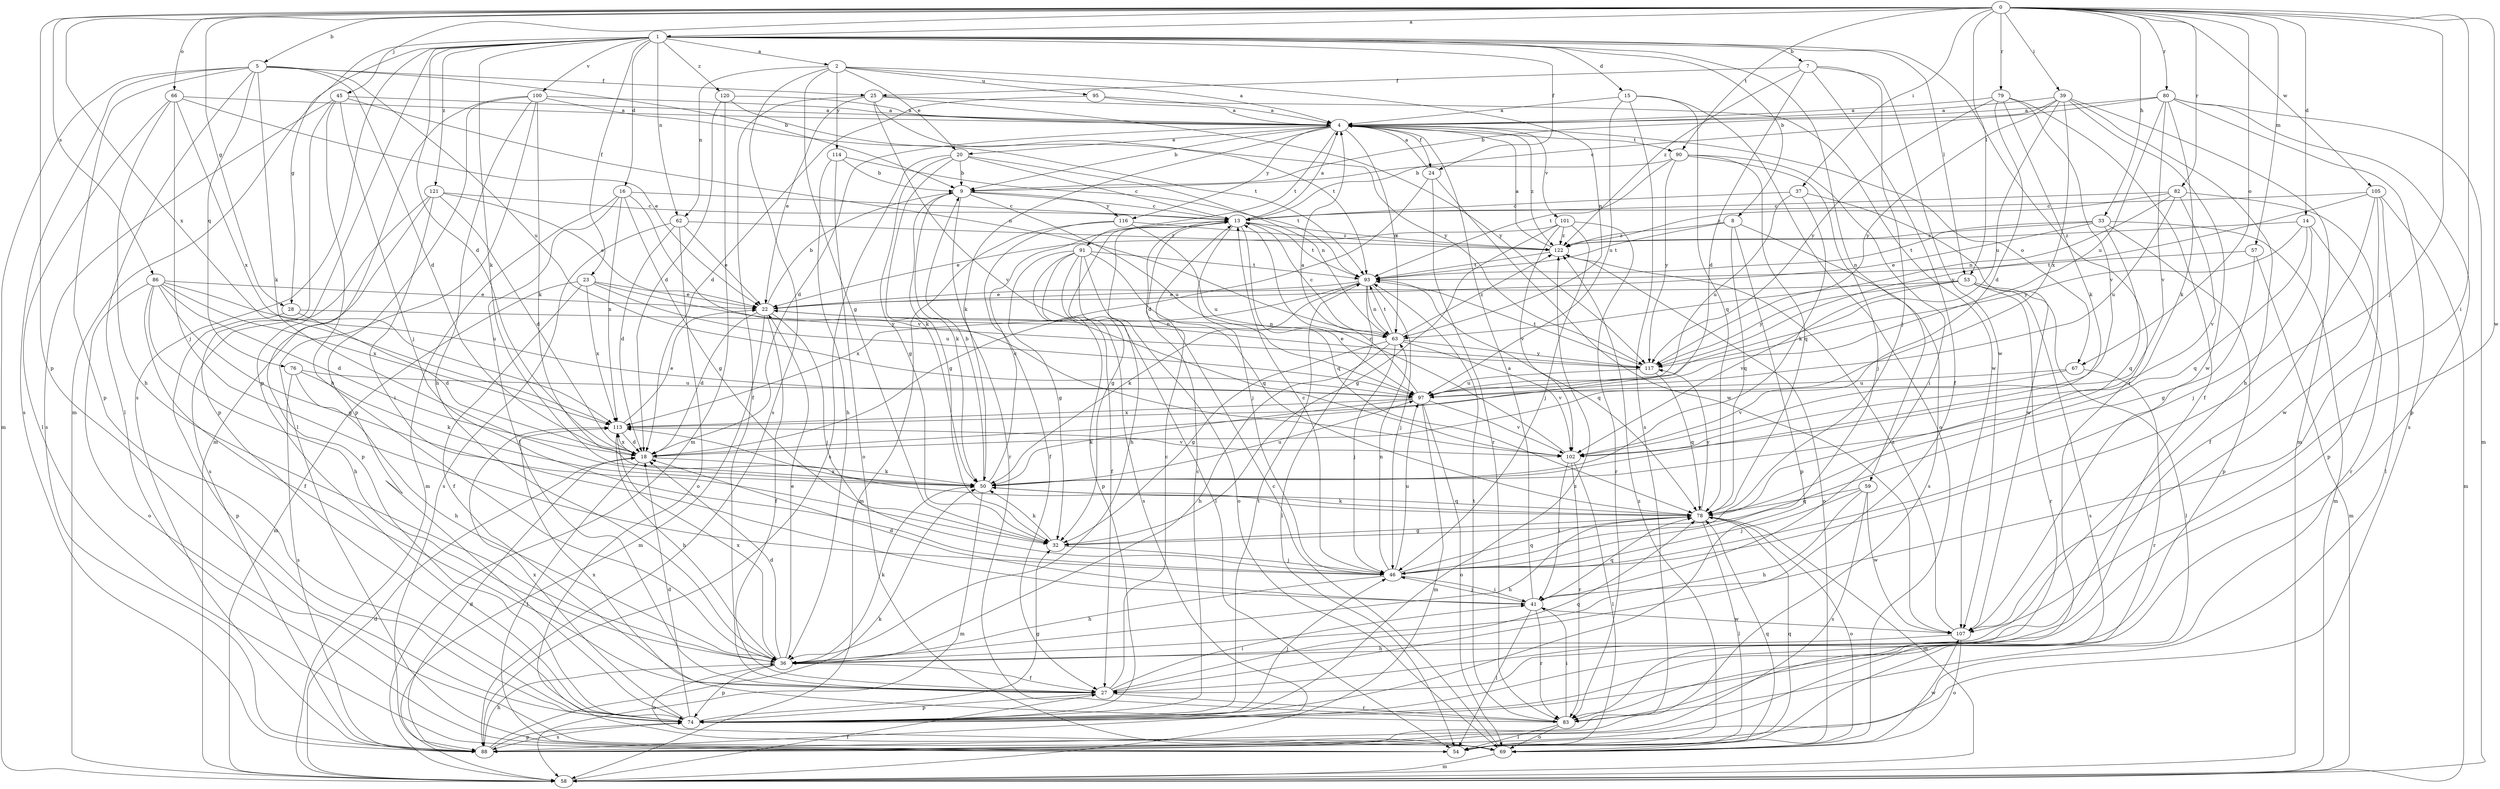 strict digraph  {
0;
1;
2;
4;
5;
7;
8;
9;
13;
14;
15;
16;
18;
20;
22;
23;
24;
25;
27;
28;
32;
33;
36;
37;
39;
41;
45;
46;
50;
53;
54;
57;
58;
59;
62;
63;
66;
67;
69;
74;
76;
78;
79;
80;
82;
83;
86;
88;
90;
91;
93;
95;
97;
100;
101;
102;
105;
107;
113;
114;
116;
117;
120;
121;
122;
0 -> 1  [label=a];
0 -> 5  [label=b];
0 -> 14  [label=d];
0 -> 28  [label=g];
0 -> 33  [label=h];
0 -> 37  [label=i];
0 -> 39  [label=i];
0 -> 41  [label=i];
0 -> 45  [label=j];
0 -> 46  [label=j];
0 -> 53  [label=l];
0 -> 57  [label=m];
0 -> 66  [label=o];
0 -> 67  [label=o];
0 -> 74  [label=p];
0 -> 79  [label=r];
0 -> 80  [label=r];
0 -> 82  [label=r];
0 -> 86  [label=s];
0 -> 90  [label=t];
0 -> 105  [label=w];
0 -> 107  [label=w];
0 -> 113  [label=x];
1 -> 2  [label=a];
1 -> 7  [label=b];
1 -> 8  [label=b];
1 -> 15  [label=d];
1 -> 16  [label=d];
1 -> 18  [label=d];
1 -> 23  [label=f];
1 -> 24  [label=f];
1 -> 28  [label=g];
1 -> 50  [label=k];
1 -> 53  [label=l];
1 -> 58  [label=m];
1 -> 59  [label=n];
1 -> 62  [label=n];
1 -> 74  [label=p];
1 -> 83  [label=r];
1 -> 88  [label=s];
1 -> 100  [label=v];
1 -> 120  [label=z];
1 -> 121  [label=z];
2 -> 4  [label=a];
2 -> 20  [label=e];
2 -> 32  [label=g];
2 -> 62  [label=n];
2 -> 63  [label=n];
2 -> 88  [label=s];
2 -> 95  [label=u];
2 -> 114  [label=y];
4 -> 9  [label=b];
4 -> 18  [label=d];
4 -> 20  [label=e];
4 -> 24  [label=f];
4 -> 50  [label=k];
4 -> 63  [label=n];
4 -> 67  [label=o];
4 -> 90  [label=t];
4 -> 91  [label=t];
4 -> 101  [label=v];
4 -> 116  [label=y];
4 -> 122  [label=z];
5 -> 9  [label=b];
5 -> 18  [label=d];
5 -> 25  [label=f];
5 -> 50  [label=k];
5 -> 54  [label=l];
5 -> 58  [label=m];
5 -> 74  [label=p];
5 -> 76  [label=q];
5 -> 88  [label=s];
5 -> 97  [label=u];
7 -> 18  [label=d];
7 -> 25  [label=f];
7 -> 27  [label=f];
7 -> 46  [label=j];
7 -> 107  [label=w];
7 -> 122  [label=z];
8 -> 74  [label=p];
8 -> 78  [label=q];
8 -> 88  [label=s];
8 -> 93  [label=t];
8 -> 122  [label=z];
9 -> 13  [label=c];
9 -> 32  [label=g];
9 -> 50  [label=k];
9 -> 83  [label=r];
9 -> 97  [label=u];
9 -> 116  [label=y];
13 -> 4  [label=a];
13 -> 32  [label=g];
13 -> 36  [label=h];
13 -> 46  [label=j];
13 -> 78  [label=q];
13 -> 93  [label=t];
13 -> 122  [label=z];
14 -> 46  [label=j];
14 -> 78  [label=q];
14 -> 83  [label=r];
14 -> 117  [label=y];
14 -> 122  [label=z];
15 -> 4  [label=a];
15 -> 69  [label=o];
15 -> 78  [label=q];
15 -> 88  [label=s];
15 -> 97  [label=u];
16 -> 13  [label=c];
16 -> 27  [label=f];
16 -> 32  [label=g];
16 -> 58  [label=m];
16 -> 102  [label=v];
16 -> 113  [label=x];
18 -> 50  [label=k];
18 -> 54  [label=l];
18 -> 113  [label=x];
20 -> 9  [label=b];
20 -> 13  [label=c];
20 -> 32  [label=g];
20 -> 50  [label=k];
20 -> 63  [label=n];
20 -> 88  [label=s];
22 -> 9  [label=b];
22 -> 18  [label=d];
22 -> 27  [label=f];
22 -> 46  [label=j];
22 -> 58  [label=m];
22 -> 63  [label=n];
23 -> 22  [label=e];
23 -> 27  [label=f];
23 -> 58  [label=m];
23 -> 97  [label=u];
23 -> 113  [label=x];
23 -> 117  [label=y];
24 -> 4  [label=a];
24 -> 18  [label=d];
24 -> 83  [label=r];
24 -> 107  [label=w];
25 -> 4  [label=a];
25 -> 22  [label=e];
25 -> 27  [label=f];
25 -> 93  [label=t];
25 -> 102  [label=v];
25 -> 117  [label=y];
27 -> 13  [label=c];
27 -> 41  [label=i];
27 -> 74  [label=p];
27 -> 78  [label=q];
27 -> 83  [label=r];
28 -> 18  [label=d];
28 -> 63  [label=n];
28 -> 74  [label=p];
32 -> 46  [label=j];
32 -> 50  [label=k];
33 -> 22  [label=e];
33 -> 58  [label=m];
33 -> 74  [label=p];
33 -> 78  [label=q];
33 -> 93  [label=t];
33 -> 122  [label=z];
36 -> 18  [label=d];
36 -> 22  [label=e];
36 -> 27  [label=f];
36 -> 50  [label=k];
36 -> 69  [label=o];
36 -> 74  [label=p];
36 -> 113  [label=x];
37 -> 13  [label=c];
37 -> 50  [label=k];
37 -> 97  [label=u];
37 -> 107  [label=w];
39 -> 4  [label=a];
39 -> 9  [label=b];
39 -> 36  [label=h];
39 -> 58  [label=m];
39 -> 97  [label=u];
39 -> 107  [label=w];
39 -> 113  [label=x];
39 -> 117  [label=y];
41 -> 4  [label=a];
41 -> 18  [label=d];
41 -> 46  [label=j];
41 -> 54  [label=l];
41 -> 78  [label=q];
41 -> 83  [label=r];
41 -> 107  [label=w];
45 -> 4  [label=a];
45 -> 36  [label=h];
45 -> 46  [label=j];
45 -> 63  [label=n];
45 -> 74  [label=p];
45 -> 88  [label=s];
46 -> 13  [label=c];
46 -> 36  [label=h];
46 -> 41  [label=i];
46 -> 63  [label=n];
46 -> 78  [label=q];
46 -> 97  [label=u];
50 -> 9  [label=b];
50 -> 13  [label=c];
50 -> 58  [label=m];
50 -> 78  [label=q];
50 -> 97  [label=u];
53 -> 22  [label=e];
53 -> 54  [label=l];
53 -> 83  [label=r];
53 -> 88  [label=s];
53 -> 102  [label=v];
53 -> 117  [label=y];
54 -> 78  [label=q];
54 -> 122  [label=z];
57 -> 32  [label=g];
57 -> 58  [label=m];
57 -> 93  [label=t];
58 -> 18  [label=d];
58 -> 27  [label=f];
59 -> 36  [label=h];
59 -> 46  [label=j];
59 -> 78  [label=q];
59 -> 88  [label=s];
59 -> 107  [label=w];
62 -> 18  [label=d];
62 -> 22  [label=e];
62 -> 69  [label=o];
62 -> 88  [label=s];
62 -> 122  [label=z];
63 -> 13  [label=c];
63 -> 32  [label=g];
63 -> 36  [label=h];
63 -> 46  [label=j];
63 -> 93  [label=t];
63 -> 102  [label=v];
63 -> 117  [label=y];
63 -> 122  [label=z];
66 -> 4  [label=a];
66 -> 22  [label=e];
66 -> 36  [label=h];
66 -> 46  [label=j];
66 -> 54  [label=l];
66 -> 113  [label=x];
67 -> 83  [label=r];
67 -> 97  [label=u];
67 -> 102  [label=v];
69 -> 13  [label=c];
69 -> 58  [label=m];
69 -> 78  [label=q];
69 -> 107  [label=w];
74 -> 13  [label=c];
74 -> 18  [label=d];
74 -> 32  [label=g];
74 -> 46  [label=j];
74 -> 88  [label=s];
74 -> 93  [label=t];
74 -> 113  [label=x];
74 -> 122  [label=z];
76 -> 36  [label=h];
76 -> 50  [label=k];
76 -> 88  [label=s];
76 -> 97  [label=u];
78 -> 32  [label=g];
78 -> 36  [label=h];
78 -> 50  [label=k];
78 -> 54  [label=l];
78 -> 58  [label=m];
78 -> 69  [label=o];
78 -> 113  [label=x];
78 -> 117  [label=y];
79 -> 4  [label=a];
79 -> 18  [label=d];
79 -> 27  [label=f];
79 -> 50  [label=k];
79 -> 102  [label=v];
79 -> 117  [label=y];
80 -> 4  [label=a];
80 -> 13  [label=c];
80 -> 50  [label=k];
80 -> 58  [label=m];
80 -> 74  [label=p];
80 -> 88  [label=s];
80 -> 97  [label=u];
80 -> 102  [label=v];
82 -> 13  [label=c];
82 -> 63  [label=n];
82 -> 97  [label=u];
82 -> 102  [label=v];
82 -> 107  [label=w];
82 -> 122  [label=z];
83 -> 41  [label=i];
83 -> 54  [label=l];
83 -> 69  [label=o];
83 -> 93  [label=t];
83 -> 113  [label=x];
86 -> 18  [label=d];
86 -> 22  [label=e];
86 -> 27  [label=f];
86 -> 32  [label=g];
86 -> 36  [label=h];
86 -> 69  [label=o];
86 -> 97  [label=u];
86 -> 113  [label=x];
88 -> 18  [label=d];
88 -> 36  [label=h];
88 -> 50  [label=k];
88 -> 74  [label=p];
90 -> 9  [label=b];
90 -> 41  [label=i];
90 -> 46  [label=j];
90 -> 78  [label=q];
90 -> 93  [label=t];
90 -> 117  [label=y];
91 -> 27  [label=f];
91 -> 32  [label=g];
91 -> 54  [label=l];
91 -> 69  [label=o];
91 -> 74  [label=p];
91 -> 78  [label=q];
91 -> 88  [label=s];
91 -> 93  [label=t];
93 -> 22  [label=e];
93 -> 46  [label=j];
93 -> 50  [label=k];
93 -> 54  [label=l];
93 -> 63  [label=n];
93 -> 78  [label=q];
93 -> 113  [label=x];
95 -> 4  [label=a];
95 -> 18  [label=d];
95 -> 107  [label=w];
97 -> 4  [label=a];
97 -> 50  [label=k];
97 -> 58  [label=m];
97 -> 69  [label=o];
97 -> 102  [label=v];
97 -> 113  [label=x];
100 -> 4  [label=a];
100 -> 36  [label=h];
100 -> 50  [label=k];
100 -> 54  [label=l];
100 -> 58  [label=m];
100 -> 74  [label=p];
100 -> 93  [label=t];
101 -> 22  [label=e];
101 -> 32  [label=g];
101 -> 46  [label=j];
101 -> 83  [label=r];
101 -> 102  [label=v];
101 -> 122  [label=z];
102 -> 13  [label=c];
102 -> 41  [label=i];
102 -> 54  [label=l];
102 -> 83  [label=r];
105 -> 13  [label=c];
105 -> 27  [label=f];
105 -> 54  [label=l];
105 -> 58  [label=m];
105 -> 74  [label=p];
105 -> 117  [label=y];
107 -> 36  [label=h];
107 -> 69  [label=o];
107 -> 122  [label=z];
113 -> 18  [label=d];
113 -> 22  [label=e];
113 -> 36  [label=h];
113 -> 102  [label=v];
114 -> 9  [label=b];
114 -> 36  [label=h];
114 -> 69  [label=o];
114 -> 93  [label=t];
116 -> 27  [label=f];
116 -> 58  [label=m];
116 -> 97  [label=u];
116 -> 122  [label=z];
117 -> 22  [label=e];
117 -> 78  [label=q];
117 -> 93  [label=t];
117 -> 97  [label=u];
120 -> 4  [label=a];
120 -> 18  [label=d];
120 -> 58  [label=m];
120 -> 117  [label=y];
121 -> 13  [label=c];
121 -> 18  [label=d];
121 -> 22  [label=e];
121 -> 41  [label=i];
121 -> 74  [label=p];
121 -> 88  [label=s];
122 -> 4  [label=a];
122 -> 69  [label=o];
122 -> 93  [label=t];
}
